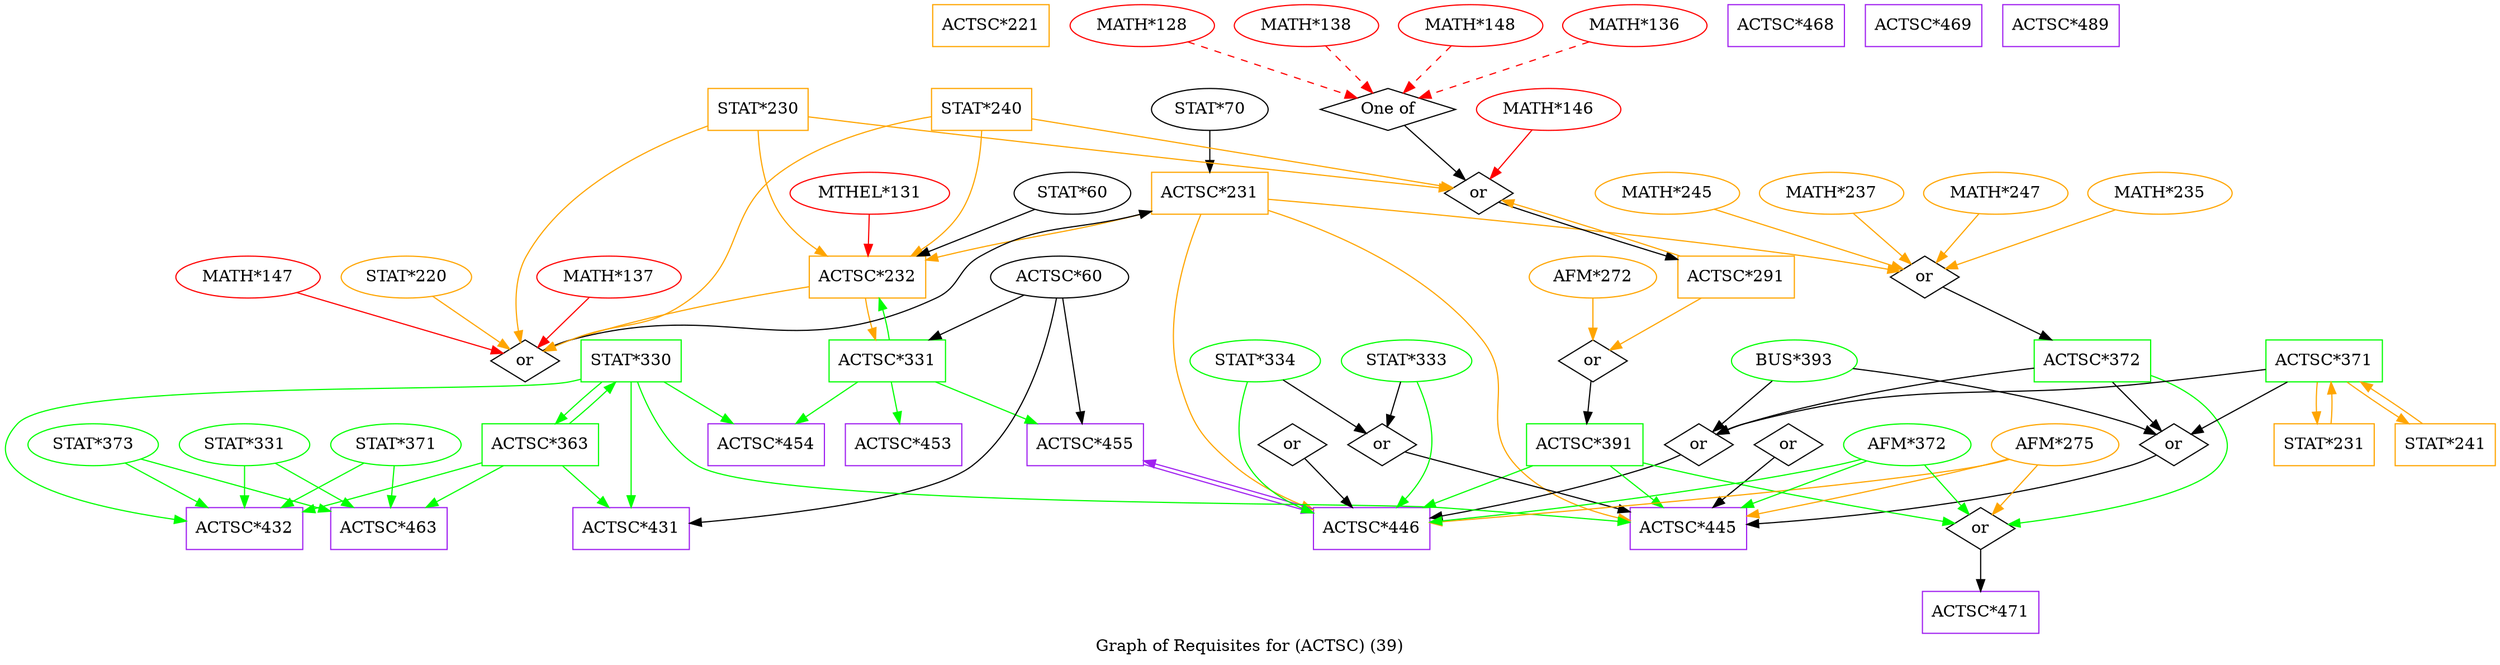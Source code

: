 strict digraph "" {
	graph [bb="0,0,2161.4,563",
		label="Graph of Requisites for (ACTSC) (39)",
		lheight=0.21,
		lp="1080.7,11.5",
		lwidth=3.68
	];
	node [label="\N"];
	"ACTSC*221"	[color=orange,
		height=0.5,
		pos="649.5,545",
		shape=box,
		width=1.3889];
	"ACTSC*231"	[color=orange,
		height=0.5,
		pos="740.5,401",
		shape=box,
		width=1.3889];
	"ACTSC*232"	[color=orange,
		height=0.5,
		pos="522.5,329",
		shape=box,
		width=1.3889];
	"ACTSC*231" -> "ACTSC*232"	[color=orange,
		pos="e,572.66,346.11 690.49,383.94 658.34,373.62 616.39,360.15 582.46,349.25"];
	or41	[height=0.5,
		label=or,
		pos="1488.5,329",
		shape=diamond,
		width=0.81703];
	"ACTSC*231" -> or41	[color=orange,
		pos="e,1473,337.54 790.72,387.41 798.96,385.7 807.43,384.14 815.5,383 1093.2,343.87 1171.6,407.32 1445.5,347 1451.5,345.67 1457.8,343.61 \
1463.7,341.37"];
	"ACTSC*445"	[color=purple,
		height=0.5,
		pos="1301.5,113",
		shape=box,
		width=1.3889];
	"ACTSC*231" -> "ACTSC*445"	[color=orange,
		pos="e,1351.7,129.95 790.83,388.12 799.06,386.32 807.5,384.54 815.5,383 1063.9,335.02 1188.2,446.23 1374.5,275 1410.6,241.85 1421.3,209.24 \
1396.5,167 1388.3,152.97 1374.8,142.39 1360.6,134.51"];
	"ACTSC*446"	[color=purple,
		height=0.5,
		pos="747.5,113",
		shape=box,
		width=1.3889];
	"ACTSC*231" -> "ACTSC*446"	[color=orange,
		pos="e,751.15,131.09 746.71,382.59 750.02,372.37 753.77,359.12 755.5,347 766.77,267.8 763.22,246.72 756.5,167 755.78,158.5 754.43,149.31 \
752.99,141.01"];
	or39	[height=0.5,
		label=or,
		pos="261.5,257",
		shape=diamond,
		width=0.81703];
	"ACTSC*232" -> or39	[color=orange,
		pos="e,276.75,265.68 472.35,313.31 469.36,312.51 466.39,311.73 463.5,311 391.16,292.66 370.37,298.36 299.5,275 295.05,273.54 290.43,271.72 \
285.99,269.83"];
	"ACTSC*331"	[color=green,
		height=0.5,
		pos="358.5,257",
		shape=box,
		width=1.3889];
	"ACTSC*232" -> "ACTSC*331"	[color=orange,
		pos="e,392.6,275.07 476.48,310.88 453.06,301.31 424.81,289.3 401.79,279.15"];
	"ACTSC*372"	[color=green,
		height=0.5,
		pos="1055.5,257",
		shape=box,
		width=1.3889];
	or41 -> "ACTSC*372"	[pos="e,1105.6,272.95 1464.2,325.75 1405.8,320.07 1252.4,303.7 1115.4,275.03"];
	"ACTSC*455"	[color=purple,
		height=0.5,
		pos="181.5,185",
		shape=box,
		width=1.3889];
	"ACTSC*446" -> "ACTSC*455"	[color=purple,
		pos="e,231.77,171.09 697.39,116.6 607.07,121.7 411.73,135.41 249.5,167 246.89,167.51 244.23,168.08 241.55,168.69"];
	or39 -> "ACTSC*231"	[pos="e,691.41,382.98 276.65,266.01 283.46,269.28 291.71,272.81 299.5,275 421.14,309.17 467.33,256.88 581.5,311 602.52,320.97 600.11,334.14 \
619.5,347 638.73,359.75 661.52,370.66 682.12,379.22"];
	"ACTSC*331" -> "ACTSC*232"	[color=green,
		pos="e,488.28,310.88 404.38,275.07 427.78,284.63 456.03,296.63 479.08,306.79"];
	"ACTSC*331" -> "ACTSC*455"	[color=green,
		pos="e,224.66,203.07 315.2,238.88 290.79,229.22 260.1,217.09 234.29,206.88"];
	"ACTSC*453"	[color=purple,
		height=0.5,
		pos="63.499,185",
		shape=box,
		width=1.3889];
	"ACTSC*331" -> "ACTSC*453"	[color=green,
		pos="e,113.64,200.74 308.36,241.26 305.37,240.47 302.4,239.71 299.5,239 224.58,220.62 202.2,221.98 123.52,203.14"];
	"ACTSC*454"	[color=purple,
		height=0.5,
		pos="299.5,185",
		shape=box,
		width=1.3889];
	"ACTSC*331" -> "ACTSC*454"	[color=green,
		pos="e,313.92,203.1 343.92,238.7 336.84,230.3 328.22,220.07 320.45,210.86"];
	"orACTSC*4450"	[height=0.5,
		label=or,
		pos="1244.5,185",
		shape=diamond,
		width=0.81703];
	"ACTSC*372" -> "orACTSC*4450"	[pos="e,1228.7,193.41 1105.5,239.6 1135.1,229.62 1173.2,216.26 1206.5,203 1210.7,201.34 1215,199.5 1219.3,197.65"];
	"orACTSC*4460"	[height=0.5,
		label=or,
		pos="604.5,185",
		shape=diamond,
		width=0.81703];
	"ACTSC*372" -> "orACTSC*4460"	[pos="e,620.49,193.53 1005.4,240.92 1002.4,240.22 999.43,239.57 996.5,239 843.42,209.3 798.98,240.01 647.5,203 641.75,201.59 635.74,199.59 \
630.11,197.44"];
	or43	[height=0.5,
		label=or,
		pos="1080.5,113",
		shape=diamond,
		width=0.81703];
	"ACTSC*372" -> or43	[color=green,
		pos="e,1105.3,115.75 1105.6,241.29 1108.6,240.5 1111.6,239.73 1114.5,239 1188.6,220.42 1234.5,262.38 1282.5,203 1329.9,144.32 1184.9,\
123.26 1115.4,116.66"];
	"ACTSC*455" -> "ACTSC*446"	[color=purple,
		pos="e,697.3,116.04 231.83,166.94 394.39,135.31 590.11,121.63 687.1,116.56"];
	"MATH*137"	[color=red,
		height=0.5,
		pos="82.499,329",
		width=1.7151];
	"MATH*137" -> or39	[color=red,
		pos="e,244.13,264.79 117.86,314.17 152.25,300.72 203.71,280.6 234.8,268.44"];
	"MATH*147"	[color=red,
		height=0.5,
		pos="262.5,329",
		width=1.7151];
	"MATH*147" -> or39	[color=red,
		pos="e,261.74,275.1 262.25,310.7 262.14,302.98 262.01,293.71 261.89,285.11"];
	"STAT*220"	[color=orange,
		height=0.5,
		pos="398.5,329",
		width=1.5526];
	"STAT*220" -> or39	[color=orange,
		pos="e,276.62,265.73 369.78,313.33 344.82,300.57 309.06,282.3 285.57,270.3"];
	"STAT*70"	[height=0.5,
		pos="723.5,473",
		width=1.3902];
	"STAT*70" -> "ACTSC*231"	[pos="e,736.3,419.28 727.61,455.05 729.51,447.26 731.8,437.82 733.92,429.08"];
	"STAT*230"	[color=orange,
		height=0.5,
		pos="134.5,473",
		shape=box,
		width=1.1944];
	"STAT*230" -> "ACTSC*232"	[color=orange,
		pos="e,472.42,344.77 172.52,454.97 215.15,436.18 286.58,405.6 349.5,383 370.5,375.45 421.5,359.95 462.71,347.66"];
	"STAT*230" -> or39	[color=orange,
		pos="e,236.16,259.46 104.26,454.83 55.718,425.12 -30.131,362.38 11.499,311 38.1,278.17 163.52,264.85 225.98,260.19"];
	or40	[height=0.5,
		label=or,
		pos="853.5,401",
		shape=diamond,
		width=0.81703];
	"STAT*230" -> or40	[color=orange,
		pos="e,836.25,408.53 177.8,469.83 305.58,463.21 679.56,442.35 799.5,419 808.51,417.25 818.14,414.51 826.73,411.74"];
	"ACTSC*291"	[color=orange,
		height=0.5,
		pos="853.5,329",
		shape=box,
		width=1.3889];
	or40 -> "ACTSC*291"	[pos="e,847.61,347.02 848,386.17 846.88,377.92 846.51,367.15 846.9,357.26"];
	"ACTSC*291" -> or40	[color=orange,
		pos="e,859,386.17 859.39,347.02 860.31,355.75 860.49,366.53 859.94,376.08"];
	or42	[height=0.5,
		label=or,
		pos="958.5,257",
		shape=diamond,
		width=0.81703];
	"ACTSC*291" -> or42	[color=orange,
		pos="e,944.94,267.04 879.19,310.88 896.7,299.2 919.67,283.89 936.38,272.75"];
	"STAT*240"	[color=orange,
		height=0.5,
		pos="522.5,473",
		shape=box,
		width=1.1944];
	"STAT*240" -> "ACTSC*232"	[color=orange,
		pos="e,522.5,347.19 522.5,454.87 522.5,430.67 522.5,386.21 522.5,357.39"];
	"STAT*240" -> or39	[color=orange,
		pos="e,244.88,265.09 479.26,470.86 404.79,466.24 254.31,444.64 191.5,347 182.84,333.54 184.38,325.33 191.5,311 200.75,292.4 219.98,278.59 \
235.95,269.73"];
	"STAT*240" -> or40	[color=orange,
		pos="e,835.65,408.19 565.55,465.35 620.3,456.54 717.6,439.65 799.5,419 808.17,416.81 817.5,414.03 825.93,411.36"];
	"STAT*60"	[height=0.5,
		pos="600.5,401",
		width=1.3902];
	"STAT*60" -> "ACTSC*232"	[pos="e,541.49,347.04 582.8,384.12 572.89,375.22 560.33,363.95 549.25,354"];
	"MTHEL*131"	[color=red,
		height=0.5,
		pos="426.5,401",
		width=1.8957];
	"MTHEL*131" -> "ACTSC*232"	[color=red,
		pos="e,499.02,347.12 448.77,383.76 461.24,374.67 477.01,363.17 490.76,353.14"];
	"ACTSC*391"	[color=green,
		height=0.5,
		pos="1019.5,185",
		shape=box,
		width=1.3889];
	or42 -> "ACTSC*391"	[pos="e,1004.5,203.24 968.3,244.75 976.24,235.65 987.71,222.48 997.79,210.92"];
	"ACTSC*391" -> "ACTSC*445"	[color=green,
		pos="e,1251.3,125.22 1069.7,169.37 1072.7,168.55 1075.6,167.76 1078.5,167 1133.4,152.57 1196.4,137.76 1241.4,127.47"];
	"ACTSC*391" -> "ACTSC*446"	[color=green,
		pos="e,797.56,125.91 969.32,169.41 966.34,168.58 963.38,167.77 960.5,167 909.05,153.19 850.28,138.66 807.52,128.31"];
	"ACTSC*391" -> or43	[color=green,
		pos="e,1070.7,125.21 1034.6,166.7 1043.5,156.47 1054.8,143.52 1063.9,133.01"];
	of8	[height=0.5,
		label="One of",
		pos="991.5,473",
		shape=diamond,
		width=1.6085];
	of8 -> or40	[pos="e,868.67,409.7 970.54,461.37 945.56,448.7 903.9,427.57 877.61,414.23"];
	"MATH*128"	[color=red,
		height=0.5,
		pos="779.5,545",
		width=1.7151];
	"MATH*128" -> of8	[color=red,
		pos="e,964.75,482.83 818.88,531 857.9,518.11 917.18,498.54 955.12,486.01",
		style=dashed];
	"MATH*138"	[color=red,
		height=0.5,
		pos="920.5,545",
		width=1.7151];
	"MATH*138" -> of8	[color=red,
		pos="e,978.11,487.2 937.33,527.41 947.36,517.52 960.17,504.89 970.82,494.39",
		style=dashed];
	"MATH*148"	[color=red,
		height=0.5,
		pos="1061.5,545",
		width=1.7151];
	"MATH*148" -> of8	[color=red,
		pos="e,1004.7,487.2 1044.9,527.41 1035,517.52 1022.4,504.89 1011.9,494.39",
		style=dashed];
	"MATH*136"	[color=red,
		height=0.5,
		pos="1202.5,545",
		width=1.7151];
	"MATH*136" -> of8	[color=red,
		pos="e,1018.1,482.83 1163.3,531 1124.5,518.11 1065.5,498.54 1027.7,486.01",
		style=dashed];
	"MATH*146"	[color=red,
		height=0.5,
		pos="853.5,473",
		width=1.7151];
	"MATH*146" -> or40	[color=red,
		pos="e,853.5,419.1 853.5,454.7 853.5,446.98 853.5,437.71 853.5,429.11"];
	"ACTSC*60"	[height=0.5,
		pos="687.5,329",
		width=1.6429];
	"ACTSC*60" -> "ACTSC*331"	[pos="e,408.72,271.72 642.4,317.17 633.18,315.05 623.54,312.9 614.5,311 529.53,293.15 507.18,294.16 422.5,275 421.24,274.71 419.96,274.42 \
418.68,274.12"];
	"ACTSC*60" -> "ACTSC*455"	[pos="e,231.64,200.74 641.95,317.35 632.86,315.23 623.38,313.04 614.5,311 543.88,294.78 519.41,309.13 455.5,275 434.98,264.04 438.14,249.73 \
417.5,239 349.06,203.41 320.7,220.64 241.55,203.06"];
	"ACTSC*431"	[color=purple,
		height=0.5,
		pos="1605.5,113",
		shape=box,
		width=1.3889];
	"ACTSC*60" -> "ACTSC*431"	[pos="e,1598.3,131.31 737.18,319.1 755.18,316.14 775.71,313.07 794.5,311 1051.2,282.7 1122.9,333.17 1374.5,275 1456,256.15 1484.3,256.71 \
1548.5,203 1568.7,186.08 1584.2,160.11 1593.9,140.58"];
	"ACTSC*363"	[color=green,
		height=0.5,
		pos="1721.5,185",
		shape=box,
		width=1.3889];
	"ACTSC*363" -> "ACTSC*431"	[color=green,
		pos="e,1634,131.19 1693.1,166.88 1678,157.72 1659.1,146.34 1642.8,136.48"];
	"STAT*330"	[color=green,
		height=0.5,
		pos="1624.5,257",
		shape=box,
		width=1.1944];
	"ACTSC*363" -> "STAT*330"	[color=green,
		pos="e,1654.1,238.88 1703.6,203.19 1692.1,212.18 1676.8,223.32 1662.7,233.04"];
	"ACTSC*432"	[color=purple,
		height=0.5,
		pos="1845.5,113",
		shape=box,
		width=1.3889];
	"ACTSC*363" -> "ACTSC*432"	[color=green,
		pos="e,1815,131.19 1751.8,166.88 1768.2,157.64 1788.6,146.13 1806.2,136.21"];
	"ACTSC*463"	[color=purple,
		height=0.5,
		pos="1969.5,113",
		shape=box,
		width=1.3889];
	"ACTSC*363" -> "ACTSC*463"	[color=green,
		pos="e,1919.3,127.96 1771.7,169.51 1774.7,168.66 1777.6,167.82 1780.5,167 1823.7,154.73 1872.5,141.05 1909.7,130.66"];
	"STAT*330" -> "ACTSC*445"	[color=green,
		pos="e,1351.5,130.66 1581.5,245.48 1550,236.75 1507,222.59 1472.5,203 1450.8,190.7 1450.8,179.92 1429.5,167 1408.2,154.08 1383.1,142.93 \
1360.9,134.23"];
	"STAT*330" -> "ACTSC*454"	[color=green,
		pos="e,349.52,201.32 1581.2,252.62 1531.3,248.84 1447.1,242.75 1374.5,239 1152.1,227.5 597.6,238.23 359.58,202.87"];
	"STAT*330" -> "ACTSC*431"	[color=green,
		pos="e,1607.8,131.19 1622.2,238.87 1619,214.67 1613,170.21 1609.2,141.39"];
	"STAT*330" -> "ACTSC*363"	[color=green,
		pos="e,1691.9,203.1 1642.6,238.7 1654.1,229.71 1669.3,218.61 1683.4,208.92"];
	"STAT*330" -> "ACTSC*432"	[color=green,
		pos="e,1795.2,116.97 1627.3,238.67 1631.5,218.58 1641.2,185.82 1662.5,167 1696.3,137.11 1746,124.03 1785,118.32"];
	"ACTSC*371"	[color=green,
		height=0.5,
		pos="514.5,257",
		shape=box,
		width=1.3889];
	"STAT*231"	[color=orange,
		height=0.5,
		pos="410.5,185",
		shape=box,
		width=1.1944];
	"ACTSC*371" -> "STAT*231"	[color=orange,
		pos="e,430.13,203.19 483.16,238.88 468.88,229.89 452.18,218.76 438.34,209.03"];
	"STAT*241"	[color=orange,
		height=0.5,
		pos="514.5,185",
		shape=box,
		width=1.1944];
	"ACTSC*371" -> "STAT*241"	[color=orange,
		pos="e,508.6,203.1 508.58,238.7 507.79,230.98 507.56,221.71 507.9,213.11"];
	"ACTSC*371" -> "orACTSC*4450"	[pos="e,1229.8,194.02 564.69,252.63 718.61,242.23 1175.5,210.88 1206.5,203 1211.1,201.83 1215.9,200.13 1220.4,198.26"];
	"ACTSC*371" -> "orACTSC*4460"	[pos="e,592.19,195.58 536.75,238.7 551.23,227.43 569.98,212.85 584.09,201.88"];
	"STAT*231" -> "ACTSC*371"	[color=orange,
		pos="e,494.71,238.7 441.81,203.1 456.05,212.06 472.69,223.15 486.51,232.86"];
	"STAT*241" -> "ACTSC*371"	[color=orange,
		pos="e,520.42,238.7 520.39,203.1 521.2,210.79 521.44,220.05 521.1,228.67"];
	"orACTSC*4450" -> "ACTSC*445"	[pos="e,1287.6,131.08 1253.9,172.44 1261.3,163.38 1271.8,150.44 1281.1,139.04"];
	"orACTSC*4460" -> "ACTSC*446"	[pos="e,712.68,131.04 620.08,176.38 639.91,166.67 675.01,149.48 703.36,135.61"];
	"ACTSC*471"	[color=purple,
		height=0.5,
		pos="1080.5,41",
		shape=box,
		width=1.3889];
	or43 -> "ACTSC*471"	[pos="e,1080.5,59.104 1080.5,94.697 1080.5,86.983 1080.5,77.712 1080.5,69.112"];
	"MATH*235"	[color=orange,
		height=0.5,
		pos="1558.5,401",
		width=1.7151];
	"MATH*235" -> or41	[color=orange,
		pos="e,1499.1,340.6 1541.9,383.41 1531.2,372.74 1517.4,358.88 1506.4,347.95"];
	"MATH*245"	[color=orange,
		height=0.5,
		pos="1699.5,401",
		width=1.7151];
	"MATH*245" -> or41	[color=orange,
		pos="e,1506.5,335.97 1660.3,387 1618.4,373.08 1552.9,351.37 1516.1,339.15"];
	"MATH*237"	[color=orange,
		height=0.5,
		pos="1276.5,401",
		width=1.7151];
	"MATH*237" -> or41	[color=orange,
		pos="e,1471.9,336.9 1318.4,387.77 1352.8,377.53 1402.6,362.18 1445.5,347 1451,345.06 1456.8,342.85 1462.3,340.69"];
	"MATH*247"	[color=orange,
		height=0.5,
		pos="1417.5,401",
		width=1.7151];
	"MATH*247" -> or41	[color=orange,
		pos="e,1477.7,340.6 1434.3,383.41 1445.3,372.64 1459.5,358.61 1470.6,347.63"];
	"AFM*272"	[color=orange,
		height=0.5,
		pos="976.5,329",
		width=1.5165];
	"AFM*272" -> or42	[color=orange,
		pos="e,962.33,272.89 972.14,311.05 969.96,302.59 967.29,292.18 964.88,282.83"];
	"STAT*331"	[color=green,
		height=0.5,
		pos="1845.5,185",
		width=1.5526];
	"STAT*331" -> "ACTSC*432"	[color=green,
		pos="e,1845.5,131.1 1845.5,166.7 1845.5,158.98 1845.5,149.71 1845.5,141.11"];
	"STAT*331" -> "ACTSC*463"	[color=green,
		pos="e,1939,131.21 1872.1,168.98 1889.1,159.41 1911.3,146.84 1930.3,136.14"];
	"STAT*371"	[color=green,
		height=0.5,
		pos="1975.5,185",
		width=1.5526];
	"STAT*371" -> "ACTSC*432"	[color=green,
		pos="e,1877.1,131.04 1947.9,169.15 1930,159.48 1906.2,146.69 1886.1,135.86"];
	"STAT*371" -> "ACTSC*463"	[color=green,
		pos="e,1971,131.1 1974,166.7 1973.4,158.98 1972.6,149.71 1971.8,141.11"];
	"STAT*373"	[color=green,
		height=0.5,
		pos="2105.5,185",
		width=1.5526];
	"STAT*373" -> "ACTSC*432"	[color=green,
		pos="e,1895.7,127.53 2064,172.83 2021.2,161.31 1954.1,143.23 1905.5,130.16"];
	"STAT*373" -> "ACTSC*463"	[color=green,
		pos="e,2002.8,131.12 2077,169.33 2058.1,159.62 2033.1,146.72 2011.9,135.81"];
	"orACTSC*4451"	[height=0.5,
		label=or,
		pos="1510.5,185",
		shape=diamond,
		width=0.81703];
	"orACTSC*4451" -> "ACTSC*445"	[pos="e,1351.6,129.02 1493.9,177.12 1485.9,173.91 1476.3,170.13 1467.5,167 1432.5,154.51 1392.9,141.81 1361.1,131.97"];
	"orACTSC*4452"	[height=0.5,
		label=or,
		pos="1358.5,185",
		shape=diamond,
		width=0.81703];
	"orACTSC*4452" -> "ACTSC*445"	[pos="e,1315.4,131.08 1349.1,172.44 1341.7,163.38 1331.2,150.44 1321.9,139.04"];
	"AFM*275"	[color=orange,
		height=0.5,
		pos="1142.5,185",
		width=1.5165];
	"AFM*275" -> "ACTSC*445"	[color=orange,
		pos="e,1262.8,131.02 1173.9,170.17 1196.6,160.16 1227.8,146.46 1253.6,135.09"];
	"AFM*275" -> "ACTSC*446"	[color=orange,
		pos="e,797.7,120.43 1102.4,172.68 1094.5,170.64 1086.3,168.65 1078.5,167 984.74,147.1 874.63,130.87 808.01,121.82"];
	"AFM*275" -> or43	[color=orange,
		pos="e,1090.3,125.02 1127.8,167.41 1118.6,156.97 1106.6,143.48 1097,132.67"];
	"AFM*372"	[color=green,
		height=0.5,
		pos="896.5,185",
		width=1.5165];
	"AFM*372" -> "ACTSC*445"	[color=green,
		pos="e,1251.2,120.13 936.63,172.65 944.51,170.62 952.74,168.63 960.5,167 1058,146.54 1172.6,130.31 1241.1,121.44"];
	"AFM*372" -> "ACTSC*446"	[color=green,
		pos="e,783.93,131.11 866.35,169.83 845.33,159.96 816.9,146.61 793.12,135.43"];
	"AFM*372" -> or43	[color=green,
		pos="e,1063.2,120.56 931.11,170.83 966.62,157.33 1021.1,136.59 1053.5,124.26"];
	"BUS*393"	[color=green,
		height=0.5,
		pos="857.5,257",
		width=1.4985];
	"BUS*393" -> "orACTSC*4450"	[pos="e,1229.4,194.01 896.62,244.54 904.48,242.5 912.72,240.53 920.5,239 1046.2,214.25 1083.1,237.53 1206.5,203 1211,201.74 1215.7,200.03 \
1220.1,198.18"];
	"BUS*393" -> "orACTSC*4460"	[pos="e,621.06,193.13 813.19,246.57 770.36,237.04 703.87,221.17 647.5,203 641.96,201.21 636.11,199.08 630.57,196.93"];
	"STAT*333"	[color=green,
		height=0.5,
		pos="1179.5,257",
		width=1.5526];
	"STAT*333" -> "ACTSC*446"	[color=green,
		pos="e,714.97,131.02 1139.5,244.38 1131.3,242.32 1122.7,240.4 1114.5,239 1066.8,230.85 713.27,238.6 680.5,203 669.66,191.23 673.53,181.4 \
680.5,167 686.26,155.1 696.14,145.06 706.56,137.02"];
	"STAT*333" -> "orACTSC*4452"	[pos="e,1341.3,192.8 1213.9,242.65 1241.4,231.96 1280.9,216.56 1315.5,203 1320.8,200.91 1326.5,198.67 1332,196.52"];
	"STAT*334"	[color=green,
		height=0.5,
		pos="1309.5,257",
		width=1.5526];
	"STAT*334" -> "ACTSC*446"	[color=green,
		pos="e,761.26,131.06 1269.5,244.41 1261.3,242.35 1252.7,240.41 1244.5,239 1153.9,223.32 915.34,242.79 832.5,203 817.08,195.59 787.7,162.63 \
767.85,138.98"];
	"STAT*334" -> "orACTSC*4452"	[pos="e,1350,198.18 1321.4,239.05 1328.2,229.29 1336.8,216.95 1344.1,206.62"];
	"orACTSC*4461"	[height=0.5,
		label=or,
		pos="718.5,185",
		shape=diamond,
		width=0.81703];
	"orACTSC*4461" -> "ACTSC*446"	[pos="e,740.45,131.02 724.23,170.17 727.76,161.66 732.39,150.46 736.6,140.31"];
	"ACTSC*468"	[color=purple,
		height=0.5,
		pos="1332.5,545",
		shape=box,
		width=1.3889];
	"ACTSC*469"	[color=purple,
		height=0.5,
		pos="1450.5,545",
		shape=box,
		width=1.3889];
	"ACTSC*489"	[color=purple,
		height=0.5,
		pos="1568.5,545",
		shape=box,
		width=1.3889];
}
